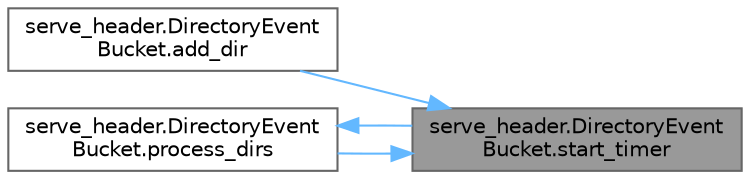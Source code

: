 digraph "serve_header.DirectoryEventBucket.start_timer"
{
 // LATEX_PDF_SIZE
  bgcolor="transparent";
  edge [fontname=Helvetica,fontsize=10,labelfontname=Helvetica,labelfontsize=10];
  node [fontname=Helvetica,fontsize=10,shape=box,height=0.2,width=0.4];
  rankdir="RL";
  Node1 [id="Node000001",label="serve_header.DirectoryEvent\lBucket.start_timer",height=0.2,width=0.4,color="gray40", fillcolor="grey60", style="filled", fontcolor="black",tooltip=" "];
  Node1 -> Node2 [id="edge1_Node000001_Node000002",dir="back",color="steelblue1",style="solid",tooltip=" "];
  Node2 [id="Node000002",label="serve_header.DirectoryEvent\lBucket.add_dir",height=0.2,width=0.4,color="grey40", fillcolor="white", style="filled",URL="$classserve__header_1_1_directory_event_bucket.html#abca298f1433c252a1ebe4ee6a9dbb7e6",tooltip=" "];
  Node1 -> Node3 [id="edge2_Node000001_Node000003",dir="back",color="steelblue1",style="solid",tooltip=" "];
  Node3 [id="Node000003",label="serve_header.DirectoryEvent\lBucket.process_dirs",height=0.2,width=0.4,color="grey40", fillcolor="white", style="filled",URL="$classserve__header_1_1_directory_event_bucket.html#a27a8655bb5f3ff395aef0655940ff88d",tooltip=" "];
  Node3 -> Node1 [id="edge3_Node000003_Node000001",dir="back",color="steelblue1",style="solid",tooltip=" "];
}
